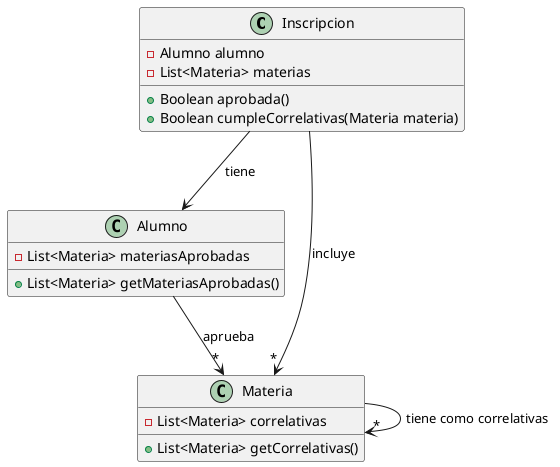 @startuml
class Inscripcion {
    - Alumno alumno
    - List<Materia> materias
    + Boolean aprobada()
    + Boolean cumpleCorrelativas(Materia materia)
}

class Alumno {
    - List<Materia> materiasAprobadas
    + List<Materia> getMateriasAprobadas()
}

class Materia {
    - List<Materia> correlativas
    + List<Materia> getCorrelativas()
}

Inscripcion --> Alumno : tiene
Inscripcion --> "*" Materia : incluye
Alumno --> "*" Materia : aprueba
Materia --> "*" Materia : tiene como correlativas
@enduml
